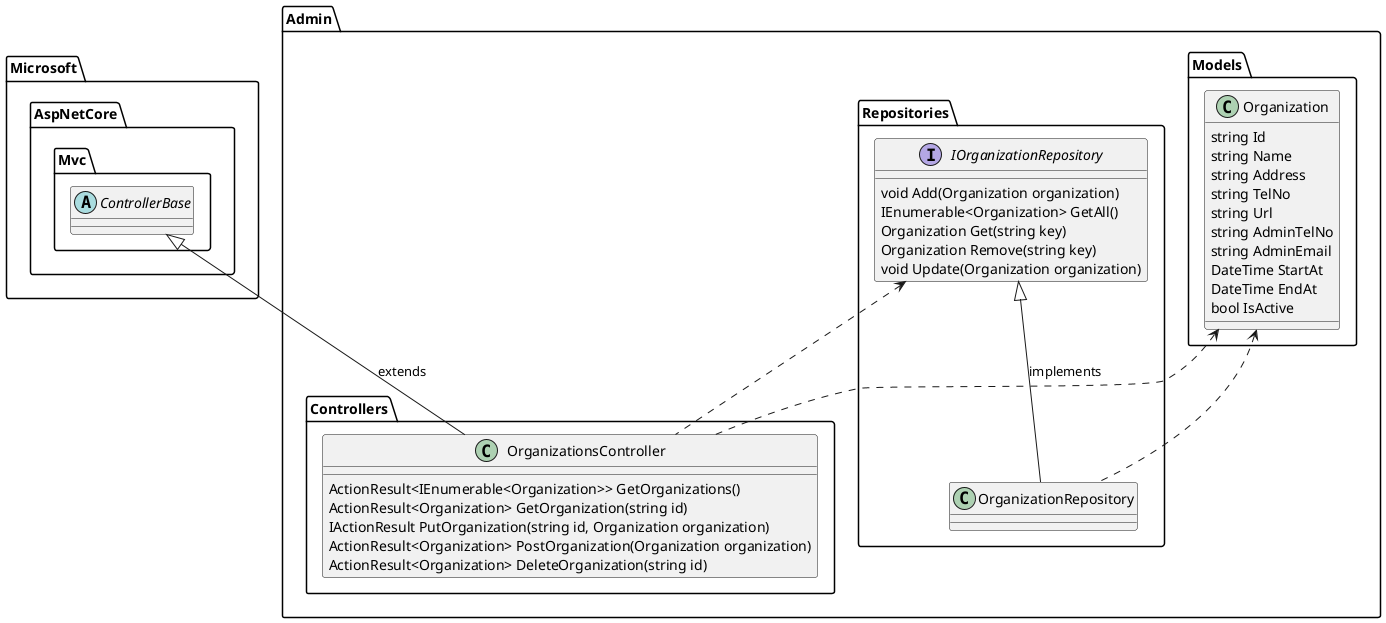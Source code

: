 '
' PlantUML
' https://plantuml.com/
'
@startuml

abstract class Microsoft.AspNetCore.Mvc.ControllerBase

class Admin.Controllers.OrganizationsController {
    ActionResult<IEnumerable<Organization>> GetOrganizations()
    ActionResult<Organization> GetOrganization(string id)
    IActionResult PutOrganization(string id, Organization organization)
    ActionResult<Organization> PostOrganization(Organization organization)
    ActionResult<Organization> DeleteOrganization(string id)
}

class Admin.Models.Organization {
    string Id
    string Name
    string Address
    string TelNo
    string Url
    string AdminTelNo
    string AdminEmail
    DateTime StartAt
    DateTime EndAt
    bool IsActive
}

interface Admin.Repositories.IOrganizationRepository {
    void Add(Organization organization)
    IEnumerable<Organization> GetAll()
    Organization Get(string key)
    Organization Remove(string key)
    void Update(Organization organization)
}

Admin.Repositories.IOrganizationRepository <|-- Admin.Repositories.OrganizationRepository : implements
Microsoft.AspNetCore.Mvc.ControllerBase <|-- Admin.Controllers.OrganizationsController : extends
Admin.Repositories.IOrganizationRepository <.. Admin.Controllers.OrganizationsController
Admin.Models.Organization <.. Admin.Repositories.OrganizationRepository
Admin.Models.Organization <.. Admin.Controllers.OrganizationsController


@enduml
